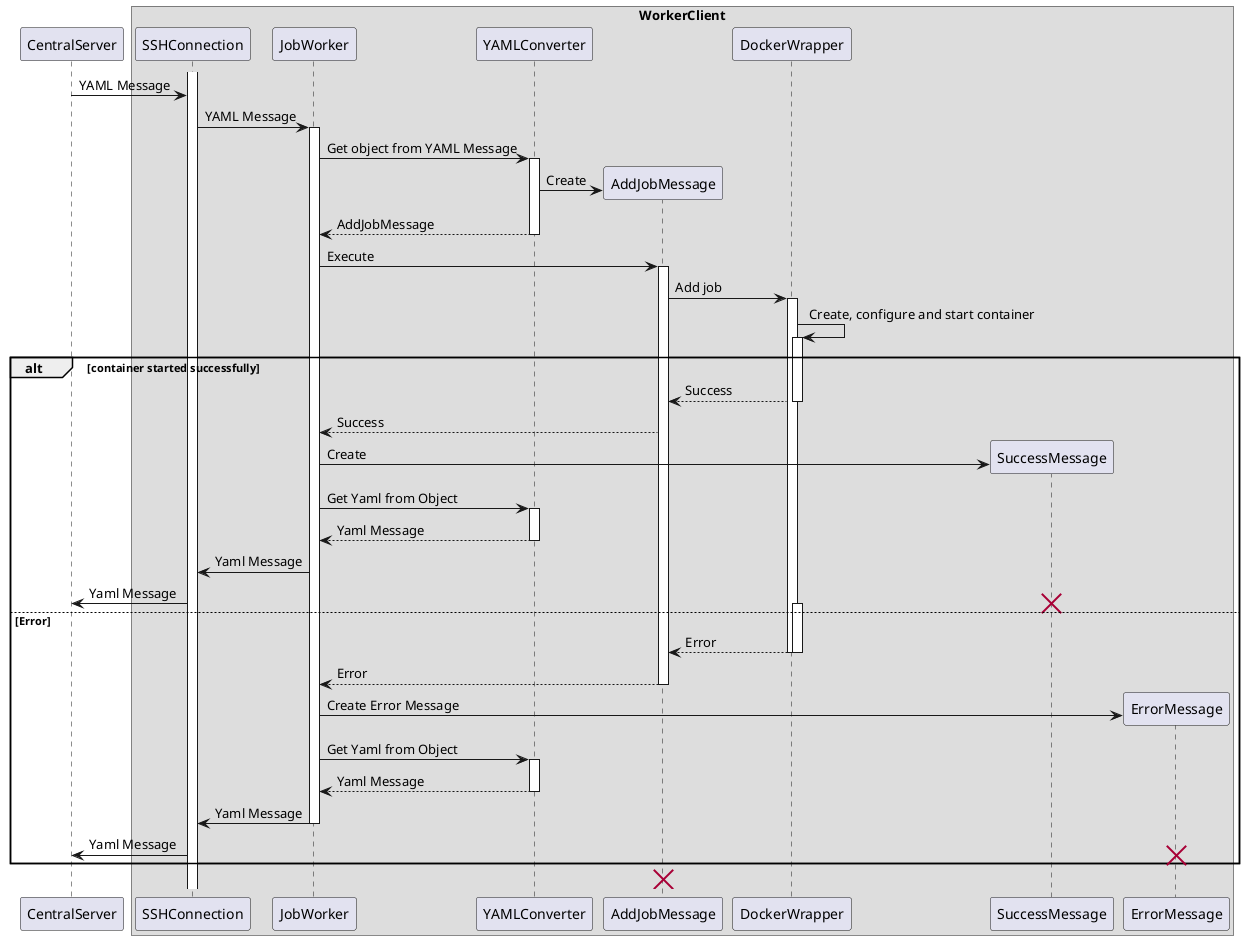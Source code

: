 @startuml

participant CentralServer

box WorkerClient
    participant SSHConnection
    participant JobWorker
    participant YAMLConverter
    participant AddJobMessage
    participant DockerWrapper
    participant SuccessMessage
    participant ErrorMessage
end box

activate SSHConnection
CentralServer -> SSHConnection : YAML Message

SSHConnection -> JobWorker : YAML Message
activate JobWorker

JobWorker -> YAMLConverter ++: Get object from YAML Message
YAMLConverter -> AddJobMessage ** : Create
JobWorker <-- YAMLConverter --: AddJobMessage
JobWorker -> AddJobMessage++: Execute
AddJobMessage -> DockerWrapper ++: Add job
DockerWrapper -> DockerWrapper ++: Create, configure and start container

alt container started successfully

    AddJobMessage <-- DockerWrapper : Success
    deactivate DockerWrapper

    JobWorker <-- AddJobMessage : Success
    JobWorker -> SuccessMessage **: Create

    JobWorker -> YAMLConverter ++: Get Yaml from Object
    JobWorker <-- YAMLConverter --: Yaml Message

    SSHConnection <- JobWorker : Yaml Message
    CentralServer <- SSHConnection : Yaml Message

    destroy SuccessMessage

else Error

    activate DockerWrapper
    AddJobMessage <-- DockerWrapper : Error 
    deactivate DockerWrapper
    deactivate DockerWrapper

    JobWorker <-- AddJobMessage : Error 
    deactivate AddJobMessage
    
    JobWorker -> ErrorMessage **: Create Error Message
    
    JobWorker -> YAMLConverter ++: Get Yaml from Object
    JobWorker <-- YAMLConverter --: Yaml Message
    
    SSHConnection <- JobWorker : Yaml Message
    deactivate JobWorker
    CentralServer <- SSHConnection : Yaml Message
    destroy ErrorMessage
end
destroy AddJobMessage

@enduml
